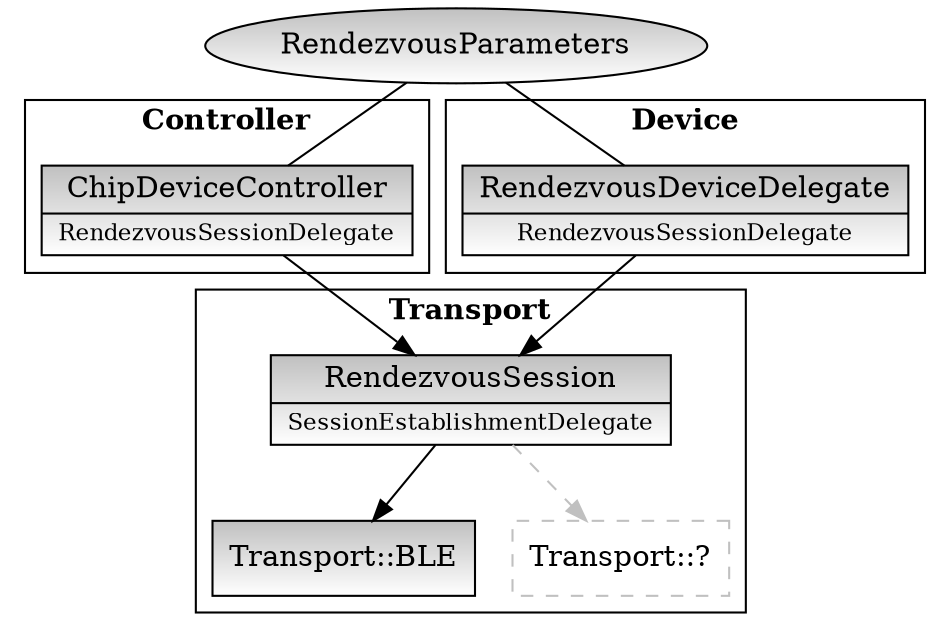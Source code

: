 digraph RendezvousSession
{
  node [shape=box, fillcolor="white:gray", gradientangle=90, style=filled]

  # This section represents controller-only elements
  subgraph cluster_controller {
    label=<<b>Controller</b>>

    ChipDeviceController [shape=record label=<{ChipDeviceController|<font point-size="11">RendezvousSessionDelegate</font>}>, URL="@ref chip::DeviceController::ChipDeviceController"]
  }

  # This section represents device-only elements
  subgraph cluster_device {
    label=<<b>Device</b>>

    RendezvousDeviceDelegate [shape=record label=<{RendezvousDeviceDelegate|<font point-size="11">RendezvousSessionDelegate</font>}> URL="@ref chip::RendezvousSessionDelegate"]
  }

  # This section represents elements which belongs to src/transport/
  subgraph cluster_transport {
    label=<<b>Transport</b>>

    RendezvousSession [shape=record, label=<{RendezvousSession|<font point-size="11">SessionEstablishmentDelegate</font>}>, URL="@ref chip::SessionEstablishmentDelegate"]
    TransportBle [label="Transport::BLE", URL="@ref chip::Transport::BLE"]
    TransportInet [label="Transport::?", style=dashed, color=gray]
  }

  #############################
  # Main relationships
  #############################
  RendezvousParameters [shape=ellipse, URL="@ref chip::RendezvousParameters"]
  RendezvousParameters -> { ChipDeviceController, RendezvousDeviceDelegate} [arrowhead=none]

  {ChipDeviceController, RendezvousDeviceDelegate} -> RendezvousSession
  RendezvousSession -> TransportBle
  RendezvousSession -> TransportInet [style=dashed, color=gray]
}
